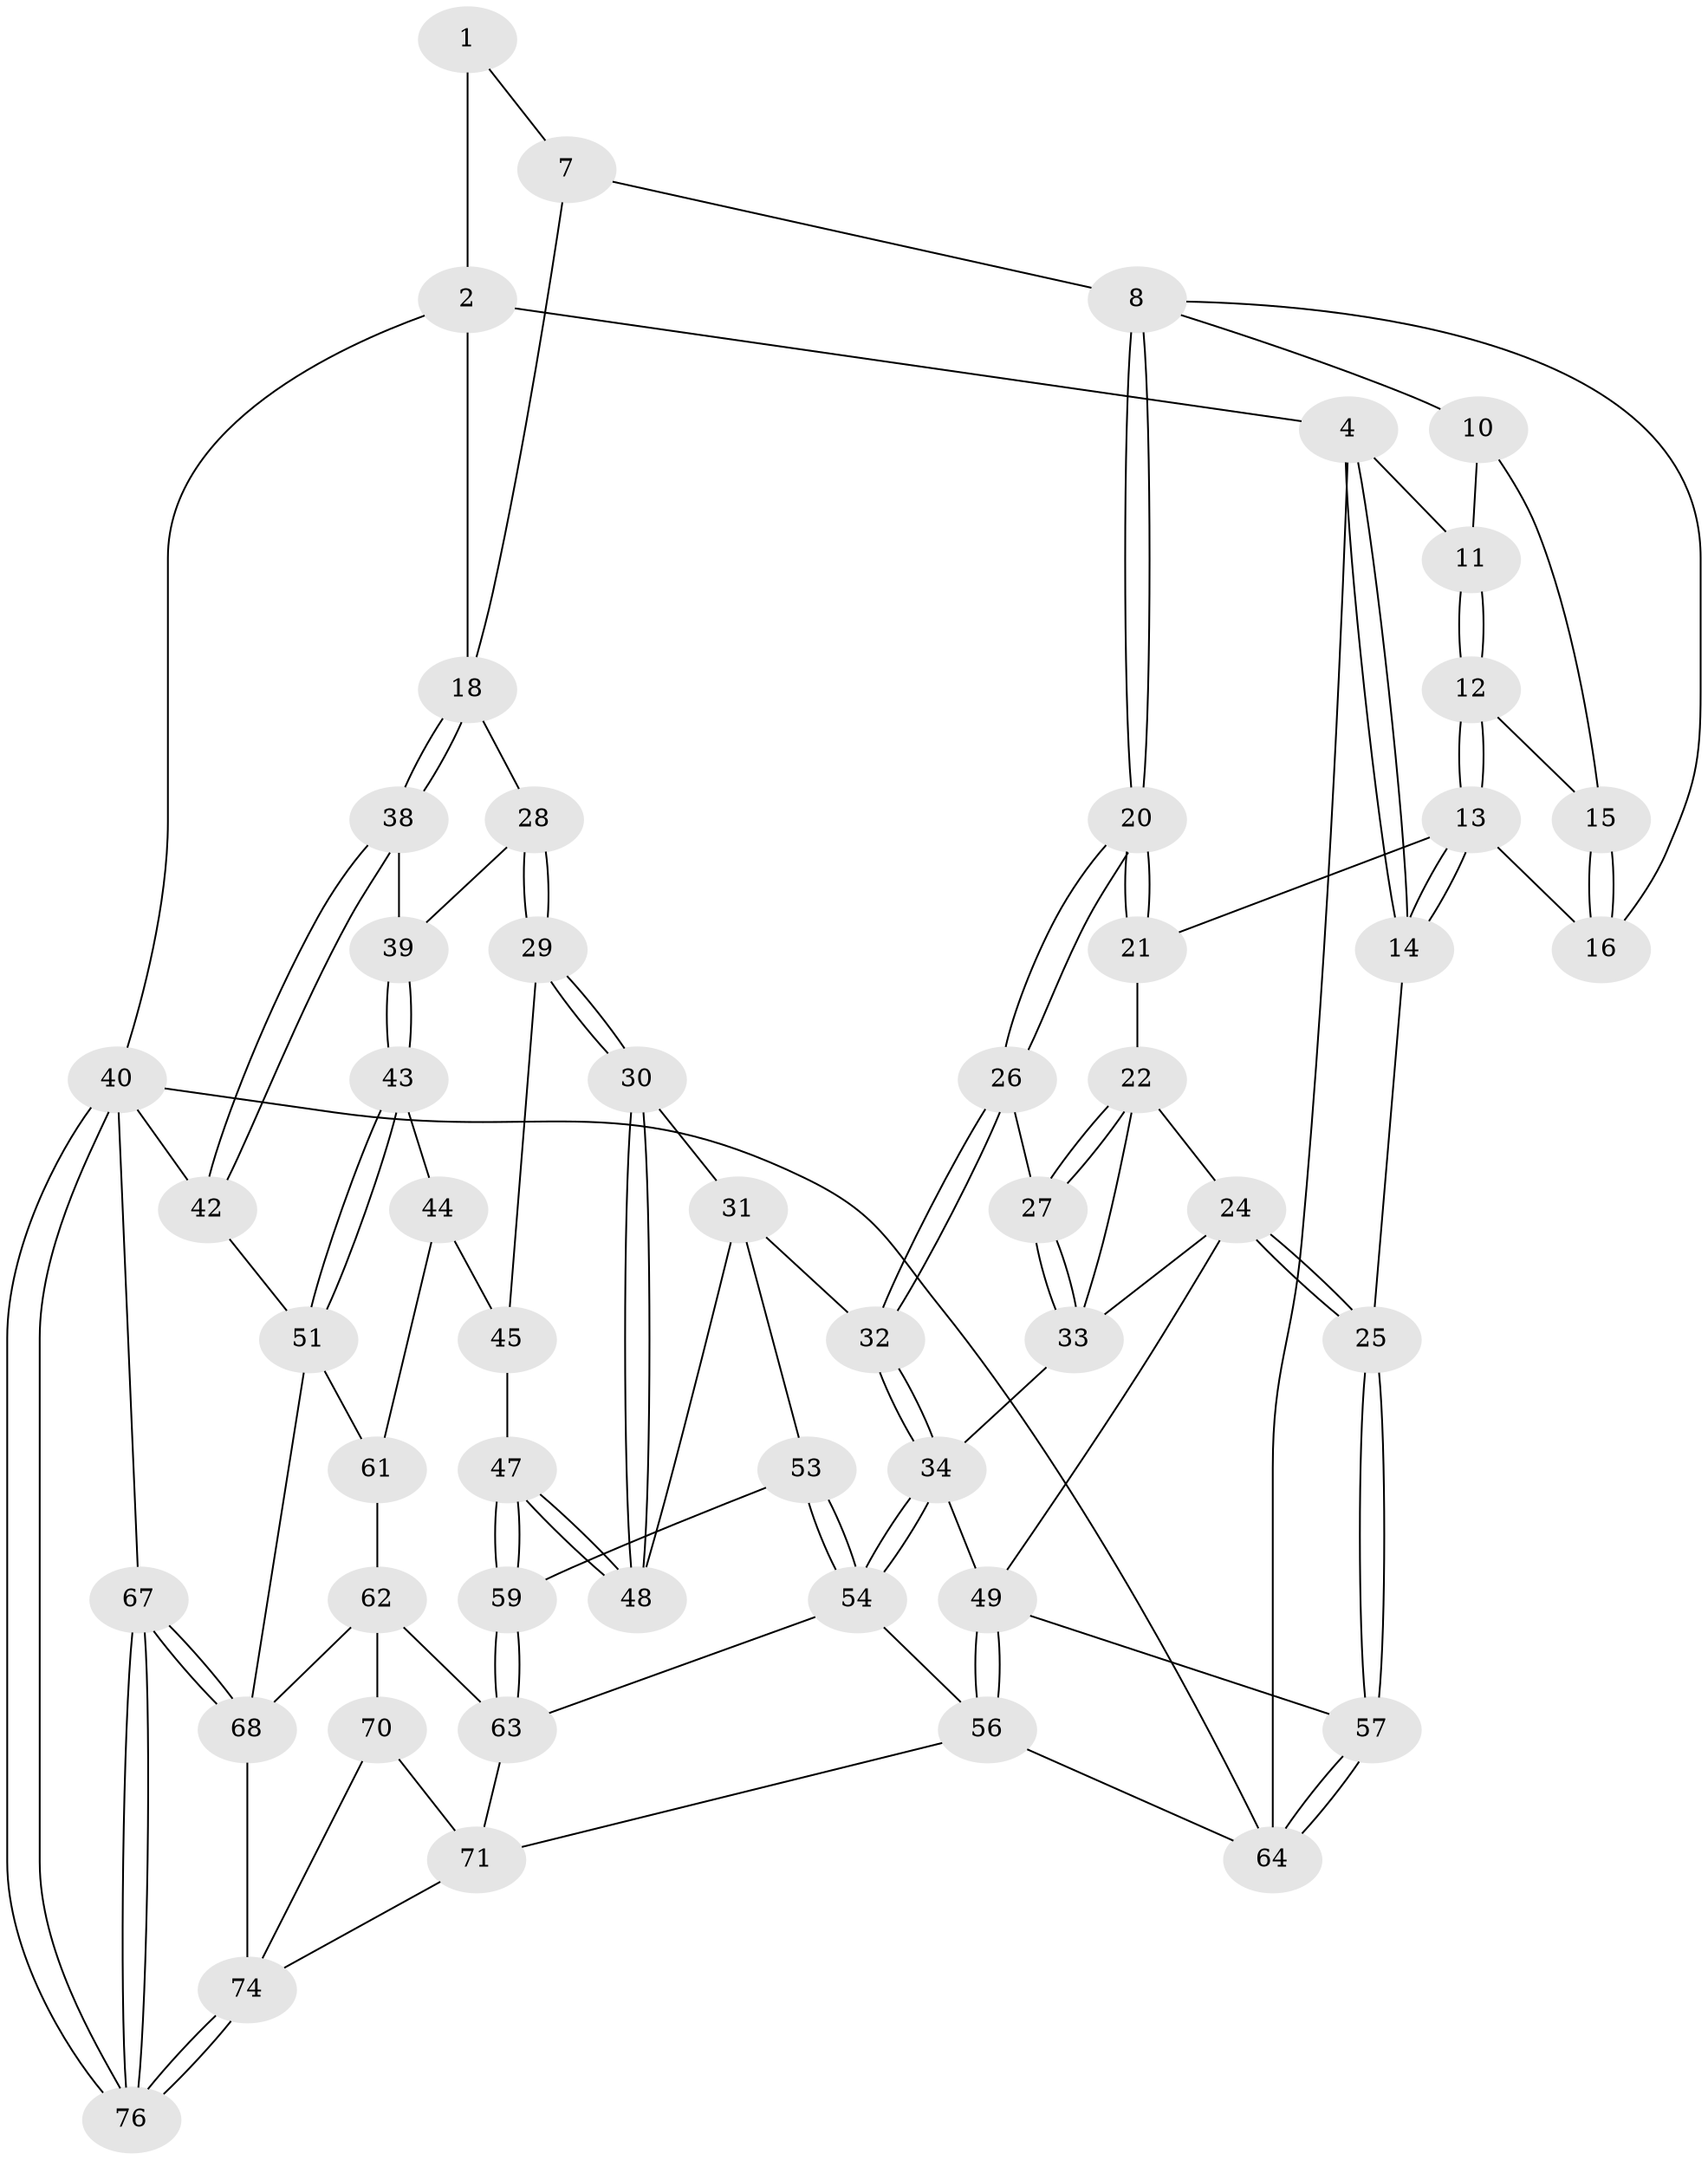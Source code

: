 // Generated by graph-tools (version 1.1) at 2025/24/03/03/25 07:24:34]
// undirected, 53 vertices, 122 edges
graph export_dot {
graph [start="1"]
  node [color=gray90,style=filled];
  1 [pos="+0.39010102675059954+0",super="+6"];
  2 [pos="+0.9104132716977706+0",super="+3"];
  4 [pos="+0+0",super="+5"];
  7 [pos="+0.4734756085560081+0.2743626915141719"];
  8 [pos="+0.3897270534624371+0.27670055647182046",super="+9"];
  10 [pos="+0.2738774254055191+0.012309395376982139"];
  11 [pos="+0.2631647268433636+0"];
  12 [pos="+0.10082613142634034+0.1648215044801992"];
  13 [pos="+0+0.20540564936569838",super="+17"];
  14 [pos="+0+0.1969007526011428"];
  15 [pos="+0.1715365194122598+0.18261349695322474"];
  16 [pos="+0.2114654290886908+0.2535153263371337"];
  18 [pos="+1+0.1280568492143605",super="+19"];
  20 [pos="+0.33753808129493484+0.36925955604758043"];
  21 [pos="+0.15060383904496988+0.3534022859103889"];
  22 [pos="+0.14835692611652107+0.3656242225175159",super="+23"];
  24 [pos="+0+0.514060537185842",super="+37"];
  25 [pos="+0+0.51529394652483"];
  26 [pos="+0.33386217720311373+0.37914157283549677"];
  27 [pos="+0.251284815124153+0.4536170102719851"];
  28 [pos="+0.6219973678107479+0.4281224122915875"];
  29 [pos="+0.6119747309527512+0.4559353810664672"];
  30 [pos="+0.532214043558181+0.5508120918366438"];
  31 [pos="+0.4453048699043349+0.5787546745336343",super="+52"];
  32 [pos="+0.41543249562167067+0.5851057114203811"];
  33 [pos="+0.2342784780238221+0.48005715208125216",super="+36"];
  34 [pos="+0.39375418606477003+0.6051851223527064",super="+35"];
  38 [pos="+1+0.3364585876893812"];
  39 [pos="+0.8148753521878184+0.5580244883169935"];
  40 [pos="+1+1",super="+41"];
  42 [pos="+1+0.6406236845885261"];
  43 [pos="+0.8064893139189165+0.6611280482262463"];
  44 [pos="+0.7831799798738954+0.6583360295713602",super="+58"];
  45 [pos="+0.6754203844637324+0.5816188518989287",super="+46"];
  47 [pos="+0.6052787932539896+0.6991266677511455"];
  48 [pos="+0.5714850021599087+0.6669846357902642"];
  49 [pos="+0.26806777205457893+0.7050620588623813",super="+50"];
  51 [pos="+0.8562028876579851+0.7183085272211739",super="+60"];
  53 [pos="+0.47765114945054693+0.7519971438292273"];
  54 [pos="+0.4413050327037069+0.7740154256373714",super="+55"];
  56 [pos="+0.2776894623018564+0.8748042940795041",super="+65"];
  57 [pos="+0+0.9498447278368233"];
  59 [pos="+0.5735567914085373+0.7557242940536014"];
  61 [pos="+0.6917129373042675+0.8081002234013696"];
  62 [pos="+0.6222727138851157+0.8448649035730206",super="+69"];
  63 [pos="+0.5832531268306005+0.8394798844477525",super="+66"];
  64 [pos="+0+1"];
  67 [pos="+0.8350631914316687+0.9106384992388359"];
  68 [pos="+0.8243943091424675+0.8872801522722837",super="+72"];
  70 [pos="+0.6032924236574638+0.9365728137696775"];
  71 [pos="+0.5205732245516609+0.9053491647568276",super="+73"];
  74 [pos="+0.7396413092447186+1",super="+75"];
  76 [pos="+0.9288867075253755+1"];
  1 -- 2 [weight=2];
  1 -- 7;
  2 -- 40;
  2 -- 18;
  2 -- 4;
  4 -- 14;
  4 -- 14;
  4 -- 64;
  4 -- 11;
  7 -- 8;
  7 -- 18;
  8 -- 20;
  8 -- 20;
  8 -- 16;
  8 -- 10;
  10 -- 11;
  10 -- 15;
  11 -- 12;
  11 -- 12;
  12 -- 13;
  12 -- 13;
  12 -- 15;
  13 -- 14;
  13 -- 14;
  13 -- 16;
  13 -- 21;
  14 -- 25;
  15 -- 16;
  15 -- 16;
  18 -- 38;
  18 -- 38;
  18 -- 28;
  20 -- 21;
  20 -- 21;
  20 -- 26;
  20 -- 26;
  21 -- 22;
  22 -- 27;
  22 -- 27;
  22 -- 24;
  22 -- 33;
  24 -- 25;
  24 -- 25;
  24 -- 33;
  24 -- 49;
  25 -- 57;
  25 -- 57;
  26 -- 27;
  26 -- 32;
  26 -- 32;
  27 -- 33;
  27 -- 33;
  28 -- 29;
  28 -- 29;
  28 -- 39;
  29 -- 30;
  29 -- 30;
  29 -- 45;
  30 -- 31;
  30 -- 48;
  30 -- 48;
  31 -- 32;
  31 -- 48;
  31 -- 53;
  32 -- 34;
  32 -- 34;
  33 -- 34;
  34 -- 54;
  34 -- 54;
  34 -- 49;
  38 -- 39;
  38 -- 42;
  38 -- 42;
  39 -- 43;
  39 -- 43;
  40 -- 76;
  40 -- 76;
  40 -- 64;
  40 -- 42;
  40 -- 67;
  42 -- 51;
  43 -- 44;
  43 -- 51;
  43 -- 51;
  44 -- 45 [weight=2];
  44 -- 61;
  45 -- 47;
  47 -- 48;
  47 -- 48;
  47 -- 59;
  47 -- 59;
  49 -- 56;
  49 -- 56;
  49 -- 57;
  51 -- 68;
  51 -- 61;
  53 -- 54;
  53 -- 54;
  53 -- 59;
  54 -- 56;
  54 -- 63;
  56 -- 64;
  56 -- 71;
  57 -- 64;
  57 -- 64;
  59 -- 63;
  59 -- 63;
  61 -- 62;
  62 -- 63;
  62 -- 70;
  62 -- 68;
  63 -- 71;
  67 -- 68;
  67 -- 68;
  67 -- 76;
  67 -- 76;
  68 -- 74;
  70 -- 71;
  70 -- 74;
  71 -- 74;
  74 -- 76;
  74 -- 76;
}
